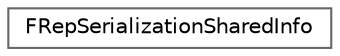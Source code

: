 digraph "Graphical Class Hierarchy"
{
 // INTERACTIVE_SVG=YES
 // LATEX_PDF_SIZE
  bgcolor="transparent";
  edge [fontname=Helvetica,fontsize=10,labelfontname=Helvetica,labelfontsize=10];
  node [fontname=Helvetica,fontsize=10,shape=box,height=0.2,width=0.4];
  rankdir="LR";
  Node0 [id="Node000000",label="FRepSerializationSharedInfo",height=0.2,width=0.4,color="grey40", fillcolor="white", style="filled",URL="$d0/d1c/structFRepSerializationSharedInfo.html",tooltip="Holds a set of shared net serialized properties."];
}
